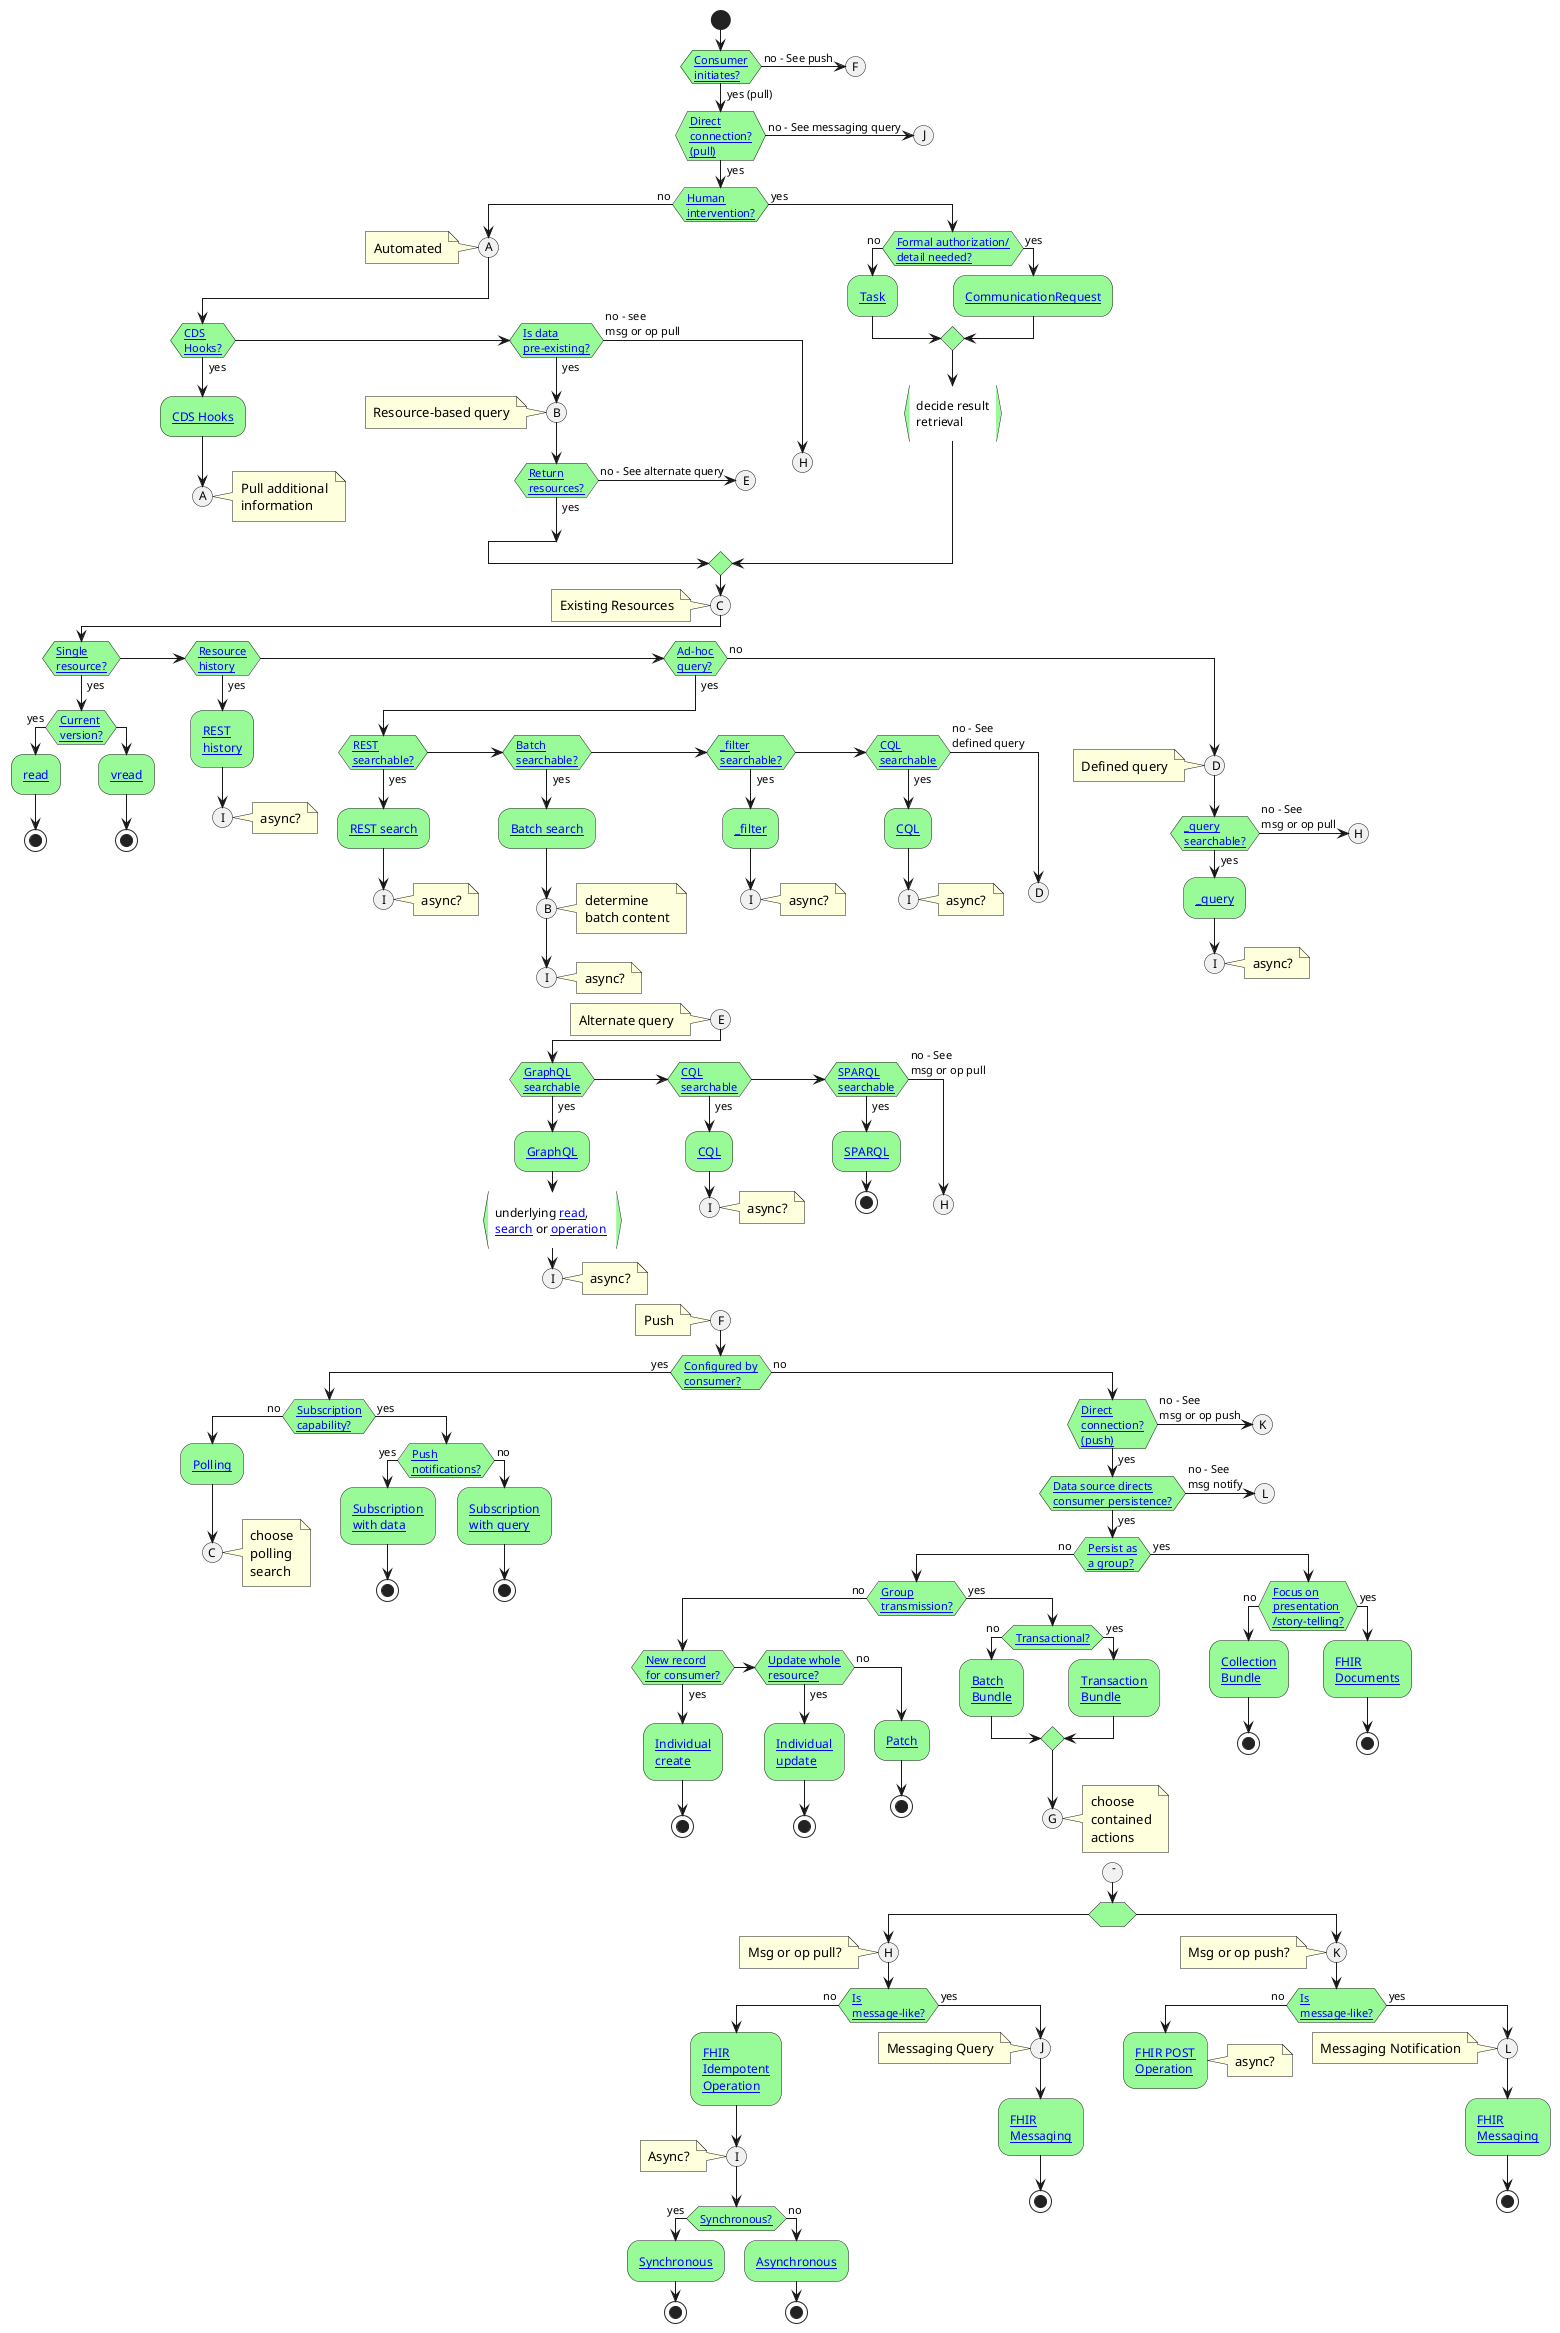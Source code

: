 @startuml
skinparam padding 2
skinparam activityBackgroundColor palegreen

start
if ([[#pull Consumer\ninitiates?]]) then (yes (pull))
  if ([[#connectpull Direct\nconnection?\n(pull)]]) then (yes)
    if ([[#human Human\nintervention?]]) then (no)
      (A)
      note left:Automated
      if ([[#hooks CDS\nHooks?]]) then (yes)
        :[[https://cds-hooks.hl7.org CDS Hooks]];
        (A)
        note right:Pull additional\ninformation
        detach
      elseif ([[#pre-exists Is data\npre-existing?]]) then (yes)
        (B)
        note left:Resource-based query
        if ([[#resources Return\nresources?]]) then (yes)
        else (no - See alternate query)
          (E)
          detach
        endif
      else (no - see\nmsg or op pull)
        (H)
        detach
      endif
    else (yes)
      if ([[#formal Formal authorization/\ndetail needed?]]) then (no)
        :[[exchanging-request.html#task Task]];
      else (yes)
        :[[exchanging-request.html#request CommunicationRequest]];
      endif
      :decide result\nretrieval}
    endif
  else (no - See messaging query)
    (J)
  endif
else (no - See push)
  (F)
endif

(C)
note left:Existing Resources
if ([[#onlyone Single\nresource?]]) then (yes)
  if ([[#current Current\nversion?]]) then (yes)
    :[[exchanging-rest.html#read read]];
    stop
  else
    :[[exchanging-rest.html#vread vread]];
    stop
  endif
elseif ([[#history Resource\nhistory]]) then (yes)
  :[[exchanging-search.html#history REST\nhistory]];
  (I)
  note right:async?
  detach
elseif ([[#adhoc Ad-hoc\nquery?]]) then (yes)
  if ([[#rest-search REST\nsearchable?]]) then (yes)
    :[[exchanging-search.html#search REST search]];
    (I)
    note right:async?
    detach
  elseif ([[#search-batch Batch\nsearchable?]]) then (yes)
    :[[exchanging-rest.html#batch-search Batch search]];
    (B)
    note right:determine\nbatch content
    (I)
    note right:async?
    detach
  elseif ([[#filter _filter\nsearchable?]]) then (yes)
    :[[exchanging-search.html#filter _filter]];
    (I)
    note right:async?
    detach
  elseif ([[#cql CQL\nsearchable]]) then (yes)
    :[[exchanging-search.html#cql CQL]];
    (I)
    note right:async?
    detach
  else (no - See\ndefined query)
    (D)
    detach
  endif
else (no) 
  (D)
  note left:Defined query
  if ([[#query _query\nsearchable?]]) then (yes)
    :[[exchanging-search.html#query _query]];
    (I)
    note right:async?
    detach
  else (no - See\nmsg or op pull)
    (H)
    detach
  endif
endif

(E)
note left:Alternate query
if ([[#graphql GraphQL\nsearchable]]) then (yes)
  :[[exchanging-search.html#graphql GraphQL]];
  :underlying [[exchanging-rest.html#read read]],\n[[exchanging-search.html#search search]] or [[exchanging-operation.html operation]] }
  (I)
  note right:async?
  detach
elseif ([[#cql CQL\nsearchable]]) then (yes)
  :[[exchanging-search.html#cql CQL]];
  (I)
  note right:async?
  detach
elseif ([[#sparql SPARQL\nsearchable]]) then (yes)
  :[[exchanging-search.html#sparql SPARQL]];
  stop
else (no - See\nmsg or op pull)
  (H)
  detach
endif

(F)
note left:Push
if ([[#configured Configured by\nconsumer?]]) then (yes)
  if ([[#subscription Subscription\ncapability?]]) then (no)
    :[[exchanging-polling.html Polling]];
    (C)
    note right:choose\npolling\nsearch
    detach
  else (yes)
    if ([[#subscription-push Push\nnotifications?]]) then (yes)
      :[[exchanging-subscription.html#push Subscription\nwith data]];
      stop
    else (no)
      :[[exchanging-subscription.html#pull Subscription\nwith query]];
      stop
    endif
  endif
else (no)
  if ([[#connectpull Direct\nconnection?\n(push)]]) then (yes)
    if ([[#source-persist Data source directs\nconsumer persistence?]]) then (yes)
      if ([[#group-store Persist as\na group?]]) then (no)
        if ([[#group-transmit Group\ntransmission?]]) then (no)
          if ([[#rest New record\nfor consumer?]]) then (yes)
            :[[exchanging-rest.html#create Individual\ncreate]];
            stop
          elseif ([[#resources Update whole\nresource?]]) then (yes)
            :[[exchanging-rest.html#update Individual\nupdate]];
            stop
          else (no)
            :[[exchanging-rest.html#patch Patch]];
            stop
          endif
        else (yes)
          if ([[#transaction Transactional?]]) then (no)
            :[[exchanging-rest.html#batch Batch\nBundle]];
          else (yes)
            :[[exchanging-rest.html#transaction Transaction\nBundle]];
          endif
          (G)
          note right:choose\ncontained\nactions
          detach
        endif
      else (yes)
        if ([[#story Focus on\npresentation\n/story-telling?]]) then (no)
          :[[exchanging-rest.html#collection Collection\nBundle]];
          stop
        else (yes)
          :[[exchanging-rest.html#document FHIR\nDocuments]];
          stop
        endif        
      endif
    else (no - See\nmsg notify)
      (L)
      detach
    endif
else (no - See\nmsg or op push)
  (K)
  detach
endif

(-)
if () then
  (H)
  note left:Msg or op pull?
  if ([[#messagepull Is\nmessage-like?]]) then (no)
    :[[exchanging-operation.html#idempotent FHIR\nIdempotent\nOperation]];
    (I)
    note left:Async?
    if ([[#synchronous Synchronous?]]) then (yes)
      :[[exchanging-search.html#sync Synchronous]];
      stop
    else (no)
      :[[exchanging-search.html#async Asynchronous]];
      stop
    endif
  else (yes)
    (J)
    note left:Messaging Query
    :[[exchanging-messaging.html#pull FHIR\nMessaging]];
    stop
  endif
else
  (K)
  note left:Msg or op push?
  if ([[#messagepush Is\nmessage-like?]]) then (no)
    :[[exchanging-operation.html#full FHIR POST\nOperation]];
    note right:async?
    detach
  else (yes)
    (L)
    note left:Messaging Notification
    :[[exchanging-messaging.html#notify FHIR\nMessaging]];
    stop
  endif
endif
@enduml